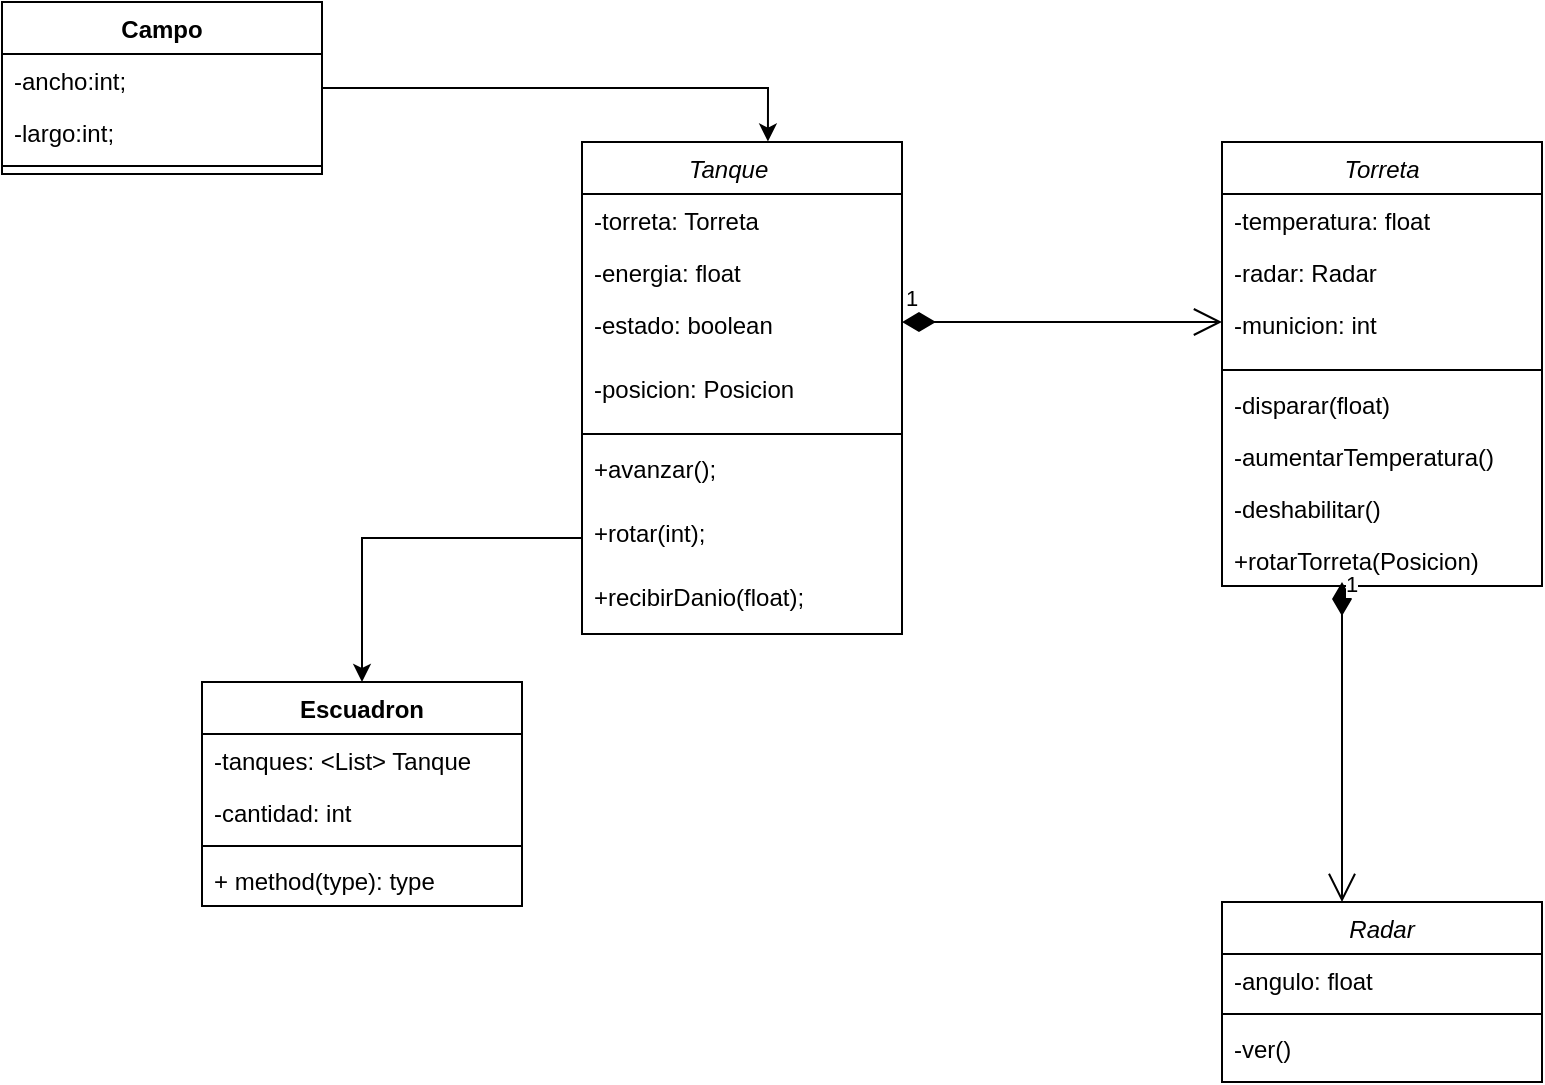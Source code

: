 <mxfile version="21.6.9" type="github">
  <diagram id="C5RBs43oDa-KdzZeNtuy" name="Page-1">
    <mxGraphModel dx="2500" dy="755" grid="1" gridSize="10" guides="1" tooltips="1" connect="1" arrows="1" fold="1" page="1" pageScale="1" pageWidth="1100" pageHeight="850" math="0" shadow="0">
      <root>
        <mxCell id="WIyWlLk6GJQsqaUBKTNV-0" />
        <mxCell id="WIyWlLk6GJQsqaUBKTNV-1" parent="WIyWlLk6GJQsqaUBKTNV-0" />
        <mxCell id="zkfFHV4jXpPFQw0GAbJ--0" value="Tanque    " style="swimlane;fontStyle=2;align=center;verticalAlign=top;childLayout=stackLayout;horizontal=1;startSize=26;horizontalStack=0;resizeParent=1;resizeLast=0;collapsible=1;marginBottom=0;rounded=0;shadow=0;strokeWidth=1;" parent="WIyWlLk6GJQsqaUBKTNV-1" vertex="1">
          <mxGeometry x="220" y="120" width="160" height="246" as="geometry">
            <mxRectangle x="220" y="120" width="160" height="26" as="alternateBounds" />
          </mxGeometry>
        </mxCell>
        <mxCell id="zkfFHV4jXpPFQw0GAbJ--1" value="-torreta: Torreta" style="text;align=left;verticalAlign=top;spacingLeft=4;spacingRight=4;overflow=hidden;rotatable=0;points=[[0,0.5],[1,0.5]];portConstraint=eastwest;" parent="zkfFHV4jXpPFQw0GAbJ--0" vertex="1">
          <mxGeometry y="26" width="160" height="26" as="geometry" />
        </mxCell>
        <mxCell id="zkfFHV4jXpPFQw0GAbJ--2" value="-energia: float" style="text;align=left;verticalAlign=top;spacingLeft=4;spacingRight=4;overflow=hidden;rotatable=0;points=[[0,0.5],[1,0.5]];portConstraint=eastwest;rounded=0;shadow=0;html=0;" parent="zkfFHV4jXpPFQw0GAbJ--0" vertex="1">
          <mxGeometry y="52" width="160" height="26" as="geometry" />
        </mxCell>
        <mxCell id="zkfFHV4jXpPFQw0GAbJ--3" value="-estado: boolean" style="text;align=left;verticalAlign=top;spacingLeft=4;spacingRight=4;overflow=hidden;rotatable=0;points=[[0,0.5],[1,0.5]];portConstraint=eastwest;rounded=0;shadow=0;html=0;" parent="zkfFHV4jXpPFQw0GAbJ--0" vertex="1">
          <mxGeometry y="78" width="160" height="32" as="geometry" />
        </mxCell>
        <mxCell id="sjr0o1zBNmBMPuV4tgat-14" value="-posicion: Posicion" style="text;align=left;verticalAlign=top;spacingLeft=4;spacingRight=4;overflow=hidden;rotatable=0;points=[[0,0.5],[1,0.5]];portConstraint=eastwest;rounded=0;shadow=0;html=0;" vertex="1" parent="zkfFHV4jXpPFQw0GAbJ--0">
          <mxGeometry y="110" width="160" height="32" as="geometry" />
        </mxCell>
        <mxCell id="zkfFHV4jXpPFQw0GAbJ--4" value="" style="line;html=1;strokeWidth=1;align=left;verticalAlign=middle;spacingTop=-1;spacingLeft=3;spacingRight=3;rotatable=0;labelPosition=right;points=[];portConstraint=eastwest;" parent="zkfFHV4jXpPFQw0GAbJ--0" vertex="1">
          <mxGeometry y="142" width="160" height="8" as="geometry" />
        </mxCell>
        <mxCell id="sjr0o1zBNmBMPuV4tgat-21" value="+avanzar();" style="text;align=left;verticalAlign=top;spacingLeft=4;spacingRight=4;overflow=hidden;rotatable=0;points=[[0,0.5],[1,0.5]];portConstraint=eastwest;rounded=0;shadow=0;html=0;" vertex="1" parent="zkfFHV4jXpPFQw0GAbJ--0">
          <mxGeometry y="150" width="160" height="32" as="geometry" />
        </mxCell>
        <mxCell id="sjr0o1zBNmBMPuV4tgat-22" value="+rotar(int);" style="text;align=left;verticalAlign=top;spacingLeft=4;spacingRight=4;overflow=hidden;rotatable=0;points=[[0,0.5],[1,0.5]];portConstraint=eastwest;rounded=0;shadow=0;html=0;" vertex="1" parent="zkfFHV4jXpPFQw0GAbJ--0">
          <mxGeometry y="182" width="160" height="32" as="geometry" />
        </mxCell>
        <mxCell id="sjr0o1zBNmBMPuV4tgat-23" value="+recibirDanio(float);" style="text;align=left;verticalAlign=top;spacingLeft=4;spacingRight=4;overflow=hidden;rotatable=0;points=[[0,0.5],[1,0.5]];portConstraint=eastwest;rounded=0;shadow=0;html=0;" vertex="1" parent="zkfFHV4jXpPFQw0GAbJ--0">
          <mxGeometry y="214" width="160" height="32" as="geometry" />
        </mxCell>
        <mxCell id="sjr0o1zBNmBMPuV4tgat-7" value="Torreta" style="swimlane;fontStyle=2;align=center;verticalAlign=top;childLayout=stackLayout;horizontal=1;startSize=26;horizontalStack=0;resizeParent=1;resizeLast=0;collapsible=1;marginBottom=0;rounded=0;shadow=0;strokeWidth=1;" vertex="1" parent="WIyWlLk6GJQsqaUBKTNV-1">
          <mxGeometry x="540" y="120" width="160" height="222" as="geometry">
            <mxRectangle x="540" y="120" width="160" height="26" as="alternateBounds" />
          </mxGeometry>
        </mxCell>
        <mxCell id="sjr0o1zBNmBMPuV4tgat-9" value="-temperatura: float" style="text;align=left;verticalAlign=top;spacingLeft=4;spacingRight=4;overflow=hidden;rotatable=0;points=[[0,0.5],[1,0.5]];portConstraint=eastwest;rounded=0;shadow=0;html=0;" vertex="1" parent="sjr0o1zBNmBMPuV4tgat-7">
          <mxGeometry y="26" width="160" height="26" as="geometry" />
        </mxCell>
        <mxCell id="sjr0o1zBNmBMPuV4tgat-8" value="-radar: Radar" style="text;align=left;verticalAlign=top;spacingLeft=4;spacingRight=4;overflow=hidden;rotatable=0;points=[[0,0.5],[1,0.5]];portConstraint=eastwest;" vertex="1" parent="sjr0o1zBNmBMPuV4tgat-7">
          <mxGeometry y="52" width="160" height="26" as="geometry" />
        </mxCell>
        <mxCell id="sjr0o1zBNmBMPuV4tgat-10" value="-municion: int " style="text;align=left;verticalAlign=top;spacingLeft=4;spacingRight=4;overflow=hidden;rotatable=0;points=[[0,0.5],[1,0.5]];portConstraint=eastwest;rounded=0;shadow=0;html=0;" vertex="1" parent="sjr0o1zBNmBMPuV4tgat-7">
          <mxGeometry y="78" width="160" height="32" as="geometry" />
        </mxCell>
        <mxCell id="sjr0o1zBNmBMPuV4tgat-11" value="" style="line;html=1;strokeWidth=1;align=left;verticalAlign=middle;spacingTop=-1;spacingLeft=3;spacingRight=3;rotatable=0;labelPosition=right;points=[];portConstraint=eastwest;" vertex="1" parent="sjr0o1zBNmBMPuV4tgat-7">
          <mxGeometry y="110" width="160" height="8" as="geometry" />
        </mxCell>
        <mxCell id="sjr0o1zBNmBMPuV4tgat-17" value="-disparar(float)" style="text;align=left;verticalAlign=top;spacingLeft=4;spacingRight=4;overflow=hidden;rotatable=0;points=[[0,0.5],[1,0.5]];portConstraint=eastwest;rounded=0;shadow=0;html=0;" vertex="1" parent="sjr0o1zBNmBMPuV4tgat-7">
          <mxGeometry y="118" width="160" height="26" as="geometry" />
        </mxCell>
        <mxCell id="sjr0o1zBNmBMPuV4tgat-19" value="-aumentarTemperatura()" style="text;align=left;verticalAlign=top;spacingLeft=4;spacingRight=4;overflow=hidden;rotatable=0;points=[[0,0.5],[1,0.5]];portConstraint=eastwest;rounded=0;shadow=0;html=0;" vertex="1" parent="sjr0o1zBNmBMPuV4tgat-7">
          <mxGeometry y="144" width="160" height="26" as="geometry" />
        </mxCell>
        <mxCell id="sjr0o1zBNmBMPuV4tgat-20" value="-deshabilitar()" style="text;align=left;verticalAlign=top;spacingLeft=4;spacingRight=4;overflow=hidden;rotatable=0;points=[[0,0.5],[1,0.5]];portConstraint=eastwest;rounded=0;shadow=0;html=0;" vertex="1" parent="sjr0o1zBNmBMPuV4tgat-7">
          <mxGeometry y="170" width="160" height="26" as="geometry" />
        </mxCell>
        <mxCell id="sjr0o1zBNmBMPuV4tgat-35" value="+rotarTorreta(Posicion)" style="text;align=left;verticalAlign=top;spacingLeft=4;spacingRight=4;overflow=hidden;rotatable=0;points=[[0,0.5],[1,0.5]];portConstraint=eastwest;rounded=0;shadow=0;html=0;" vertex="1" parent="sjr0o1zBNmBMPuV4tgat-7">
          <mxGeometry y="196" width="160" height="26" as="geometry" />
        </mxCell>
        <mxCell id="sjr0o1zBNmBMPuV4tgat-16" value="1" style="endArrow=open;html=1;endSize=12;startArrow=diamondThin;startSize=14;startFill=1;edgeStyle=orthogonalEdgeStyle;align=left;verticalAlign=bottom;rounded=0;" edge="1" parent="WIyWlLk6GJQsqaUBKTNV-1">
          <mxGeometry x="-1" y="3" relative="1" as="geometry">
            <mxPoint x="380" y="210" as="sourcePoint" />
            <mxPoint x="540" y="210" as="targetPoint" />
          </mxGeometry>
        </mxCell>
        <mxCell id="sjr0o1zBNmBMPuV4tgat-24" value="Radar" style="swimlane;fontStyle=2;align=center;verticalAlign=top;childLayout=stackLayout;horizontal=1;startSize=26;horizontalStack=0;resizeParent=1;resizeLast=0;collapsible=1;marginBottom=0;rounded=0;shadow=0;strokeWidth=1;" vertex="1" parent="WIyWlLk6GJQsqaUBKTNV-1">
          <mxGeometry x="540" y="500" width="160" height="90" as="geometry">
            <mxRectangle x="540" y="120" width="160" height="26" as="alternateBounds" />
          </mxGeometry>
        </mxCell>
        <mxCell id="sjr0o1zBNmBMPuV4tgat-25" value="-angulo: float" style="text;align=left;verticalAlign=top;spacingLeft=4;spacingRight=4;overflow=hidden;rotatable=0;points=[[0,0.5],[1,0.5]];portConstraint=eastwest;" vertex="1" parent="sjr0o1zBNmBMPuV4tgat-24">
          <mxGeometry y="26" width="160" height="26" as="geometry" />
        </mxCell>
        <mxCell id="sjr0o1zBNmBMPuV4tgat-28" value="" style="line;html=1;strokeWidth=1;align=left;verticalAlign=middle;spacingTop=-1;spacingLeft=3;spacingRight=3;rotatable=0;labelPosition=right;points=[];portConstraint=eastwest;" vertex="1" parent="sjr0o1zBNmBMPuV4tgat-24">
          <mxGeometry y="52" width="160" height="8" as="geometry" />
        </mxCell>
        <mxCell id="sjr0o1zBNmBMPuV4tgat-29" value="-ver()" style="text;align=left;verticalAlign=top;spacingLeft=4;spacingRight=4;overflow=hidden;rotatable=0;points=[[0,0.5],[1,0.5]];portConstraint=eastwest;rounded=0;shadow=0;html=0;" vertex="1" parent="sjr0o1zBNmBMPuV4tgat-24">
          <mxGeometry y="60" width="160" height="26" as="geometry" />
        </mxCell>
        <mxCell id="sjr0o1zBNmBMPuV4tgat-32" value="1" style="endArrow=open;html=1;endSize=12;startArrow=diamondThin;startSize=14;startFill=1;edgeStyle=orthogonalEdgeStyle;align=left;verticalAlign=bottom;rounded=0;" edge="1" parent="WIyWlLk6GJQsqaUBKTNV-1">
          <mxGeometry x="-0.875" relative="1" as="geometry">
            <mxPoint x="600" y="340" as="sourcePoint" />
            <mxPoint x="600" y="500" as="targetPoint" />
            <mxPoint as="offset" />
          </mxGeometry>
        </mxCell>
        <mxCell id="sjr0o1zBNmBMPuV4tgat-47" style="edgeStyle=orthogonalEdgeStyle;rounded=0;orthogonalLoop=1;jettySize=auto;html=1;entryX=0.581;entryY=-0.001;entryDx=0;entryDy=0;entryPerimeter=0;" edge="1" parent="WIyWlLk6GJQsqaUBKTNV-1" source="sjr0o1zBNmBMPuV4tgat-37" target="zkfFHV4jXpPFQw0GAbJ--0">
          <mxGeometry relative="1" as="geometry" />
        </mxCell>
        <mxCell id="sjr0o1zBNmBMPuV4tgat-37" value="Campo" style="swimlane;fontStyle=1;align=center;verticalAlign=top;childLayout=stackLayout;horizontal=1;startSize=26;horizontalStack=0;resizeParent=1;resizeParentMax=0;resizeLast=0;collapsible=1;marginBottom=0;whiteSpace=wrap;html=1;" vertex="1" parent="WIyWlLk6GJQsqaUBKTNV-1">
          <mxGeometry x="-70" y="50" width="160" height="86" as="geometry" />
        </mxCell>
        <mxCell id="sjr0o1zBNmBMPuV4tgat-38" value="&lt;div&gt;-ancho:int;&lt;/div&gt;&lt;div&gt;&lt;br&gt;&lt;/div&gt;" style="text;strokeColor=none;fillColor=none;align=left;verticalAlign=top;spacingLeft=4;spacingRight=4;overflow=hidden;rotatable=0;points=[[0,0.5],[1,0.5]];portConstraint=eastwest;whiteSpace=wrap;html=1;" vertex="1" parent="sjr0o1zBNmBMPuV4tgat-37">
          <mxGeometry y="26" width="160" height="26" as="geometry" />
        </mxCell>
        <mxCell id="sjr0o1zBNmBMPuV4tgat-41" value="&lt;div&gt;-largo:int;&lt;/div&gt;&lt;div&gt;&lt;br&gt;&lt;/div&gt;" style="text;strokeColor=none;fillColor=none;align=left;verticalAlign=top;spacingLeft=4;spacingRight=4;overflow=hidden;rotatable=0;points=[[0,0.5],[1,0.5]];portConstraint=eastwest;whiteSpace=wrap;html=1;" vertex="1" parent="sjr0o1zBNmBMPuV4tgat-37">
          <mxGeometry y="52" width="160" height="26" as="geometry" />
        </mxCell>
        <mxCell id="sjr0o1zBNmBMPuV4tgat-39" value="" style="line;strokeWidth=1;fillColor=none;align=left;verticalAlign=middle;spacingTop=-1;spacingLeft=3;spacingRight=3;rotatable=0;labelPosition=right;points=[];portConstraint=eastwest;strokeColor=inherit;" vertex="1" parent="sjr0o1zBNmBMPuV4tgat-37">
          <mxGeometry y="78" width="160" height="8" as="geometry" />
        </mxCell>
        <mxCell id="sjr0o1zBNmBMPuV4tgat-42" value="Escuadron" style="swimlane;fontStyle=1;align=center;verticalAlign=top;childLayout=stackLayout;horizontal=1;startSize=26;horizontalStack=0;resizeParent=1;resizeParentMax=0;resizeLast=0;collapsible=1;marginBottom=0;whiteSpace=wrap;html=1;" vertex="1" parent="WIyWlLk6GJQsqaUBKTNV-1">
          <mxGeometry x="30" y="390" width="160" height="112" as="geometry" />
        </mxCell>
        <mxCell id="sjr0o1zBNmBMPuV4tgat-43" value="&lt;div&gt;-tanques: &amp;lt;List&amp;gt; Tanque&lt;/div&gt;" style="text;strokeColor=none;fillColor=none;align=left;verticalAlign=top;spacingLeft=4;spacingRight=4;overflow=hidden;rotatable=0;points=[[0,0.5],[1,0.5]];portConstraint=eastwest;whiteSpace=wrap;html=1;" vertex="1" parent="sjr0o1zBNmBMPuV4tgat-42">
          <mxGeometry y="26" width="160" height="26" as="geometry" />
        </mxCell>
        <mxCell id="sjr0o1zBNmBMPuV4tgat-48" value="&lt;div&gt;-cantidad: int&lt;br&gt;&lt;/div&gt;" style="text;strokeColor=none;fillColor=none;align=left;verticalAlign=top;spacingLeft=4;spacingRight=4;overflow=hidden;rotatable=0;points=[[0,0.5],[1,0.5]];portConstraint=eastwest;whiteSpace=wrap;html=1;" vertex="1" parent="sjr0o1zBNmBMPuV4tgat-42">
          <mxGeometry y="52" width="160" height="26" as="geometry" />
        </mxCell>
        <mxCell id="sjr0o1zBNmBMPuV4tgat-44" value="" style="line;strokeWidth=1;fillColor=none;align=left;verticalAlign=middle;spacingTop=-1;spacingLeft=3;spacingRight=3;rotatable=0;labelPosition=right;points=[];portConstraint=eastwest;strokeColor=inherit;" vertex="1" parent="sjr0o1zBNmBMPuV4tgat-42">
          <mxGeometry y="78" width="160" height="8" as="geometry" />
        </mxCell>
        <mxCell id="sjr0o1zBNmBMPuV4tgat-45" value="+ method(type): type" style="text;strokeColor=none;fillColor=none;align=left;verticalAlign=top;spacingLeft=4;spacingRight=4;overflow=hidden;rotatable=0;points=[[0,0.5],[1,0.5]];portConstraint=eastwest;whiteSpace=wrap;html=1;" vertex="1" parent="sjr0o1zBNmBMPuV4tgat-42">
          <mxGeometry y="86" width="160" height="26" as="geometry" />
        </mxCell>
        <mxCell id="sjr0o1zBNmBMPuV4tgat-46" style="edgeStyle=orthogonalEdgeStyle;rounded=0;orthogonalLoop=1;jettySize=auto;html=1;entryX=0.5;entryY=0;entryDx=0;entryDy=0;" edge="1" parent="WIyWlLk6GJQsqaUBKTNV-1" source="sjr0o1zBNmBMPuV4tgat-22" target="sjr0o1zBNmBMPuV4tgat-42">
          <mxGeometry relative="1" as="geometry" />
        </mxCell>
      </root>
    </mxGraphModel>
  </diagram>
</mxfile>
